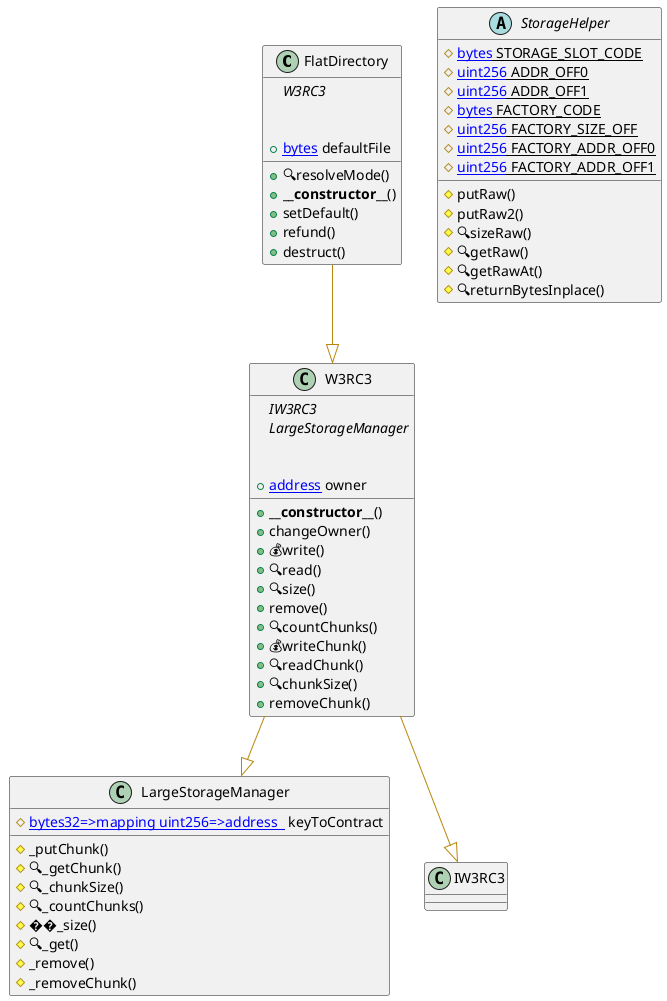 @startuml
' -- generated by: https://marketplace.visualstudio.com/items?itemName=tintinweb.solidity-visual-auditor
'
' -- for auto-render install: https://marketplace.visualstudio.com/items?itemName=jebbs.plantuml
' -- options --



' -- classes --

class FlatDirectory {
    ' -- inheritance --
	{abstract}W3RC3

    ' -- usingFor --

    ' -- vars --
	+[[bytes]] defaultFile

    ' -- methods --
	+🔍resolveMode()
	+**__constructor__**()
	+setDefault()
	+refund()
	+destruct()
}

class W3RC3 {
    ' -- inheritance --
	{abstract}IW3RC3
	{abstract}LargeStorageManager

    ' -- usingFor --

    ' -- vars --
	+[[address]] owner

    ' -- methods --
	+**__constructor__**()
	+changeOwner()
	+💰write()
	+🔍read()
	+🔍size()
	+remove()
	+🔍countChunks()
	+💰writeChunk()
	+🔍readChunk()
	+🔍chunkSize()
	+removeChunk()

}

class LargeStorageManager {
    ' -- inheritance --

    ' -- usingFor --

    ' -- vars --
	#[[mapping bytes32=>mapping uint256=>address  ]] keyToContract

    ' -- methods --
	#_putChunk()
	#🔍_getChunk()
	#🔍_chunkSize()
	#🔍_countChunks()
	#��_size()
	#🔍_get()
	#_remove()
	#_removeChunk()

}


abstract StorageHelper {
    ' -- inheritance --

    ' -- usingFor --

    ' -- vars --
	#{static}[[bytes]] STORAGE_SLOT_CODE
	#{static}[[uint256]] ADDR_OFF0
	#{static}[[uint256]] ADDR_OFF1
	#{static}[[bytes]] FACTORY_CODE
	#{static}[[uint256]] FACTORY_SIZE_OFF
	#{static}[[uint256]] FACTORY_ADDR_OFF0
	#{static}[[uint256]] FACTORY_ADDR_OFF1

    ' -- methods --
	#putRaw()
	#putRaw2()
	#🔍sizeRaw()
	#🔍getRaw()
	#🔍getRawAt()
	#🔍returnBytesInplace()

}




' -- inheritance / usingFor --
W3RC3 --[#DarkGoldenRod]|> IW3RC3
W3RC3 --[#DarkGoldenRod]|> LargeStorageManager
FlatDirectory --[#DarkGoldenRod]|> W3RC3

@enduml
